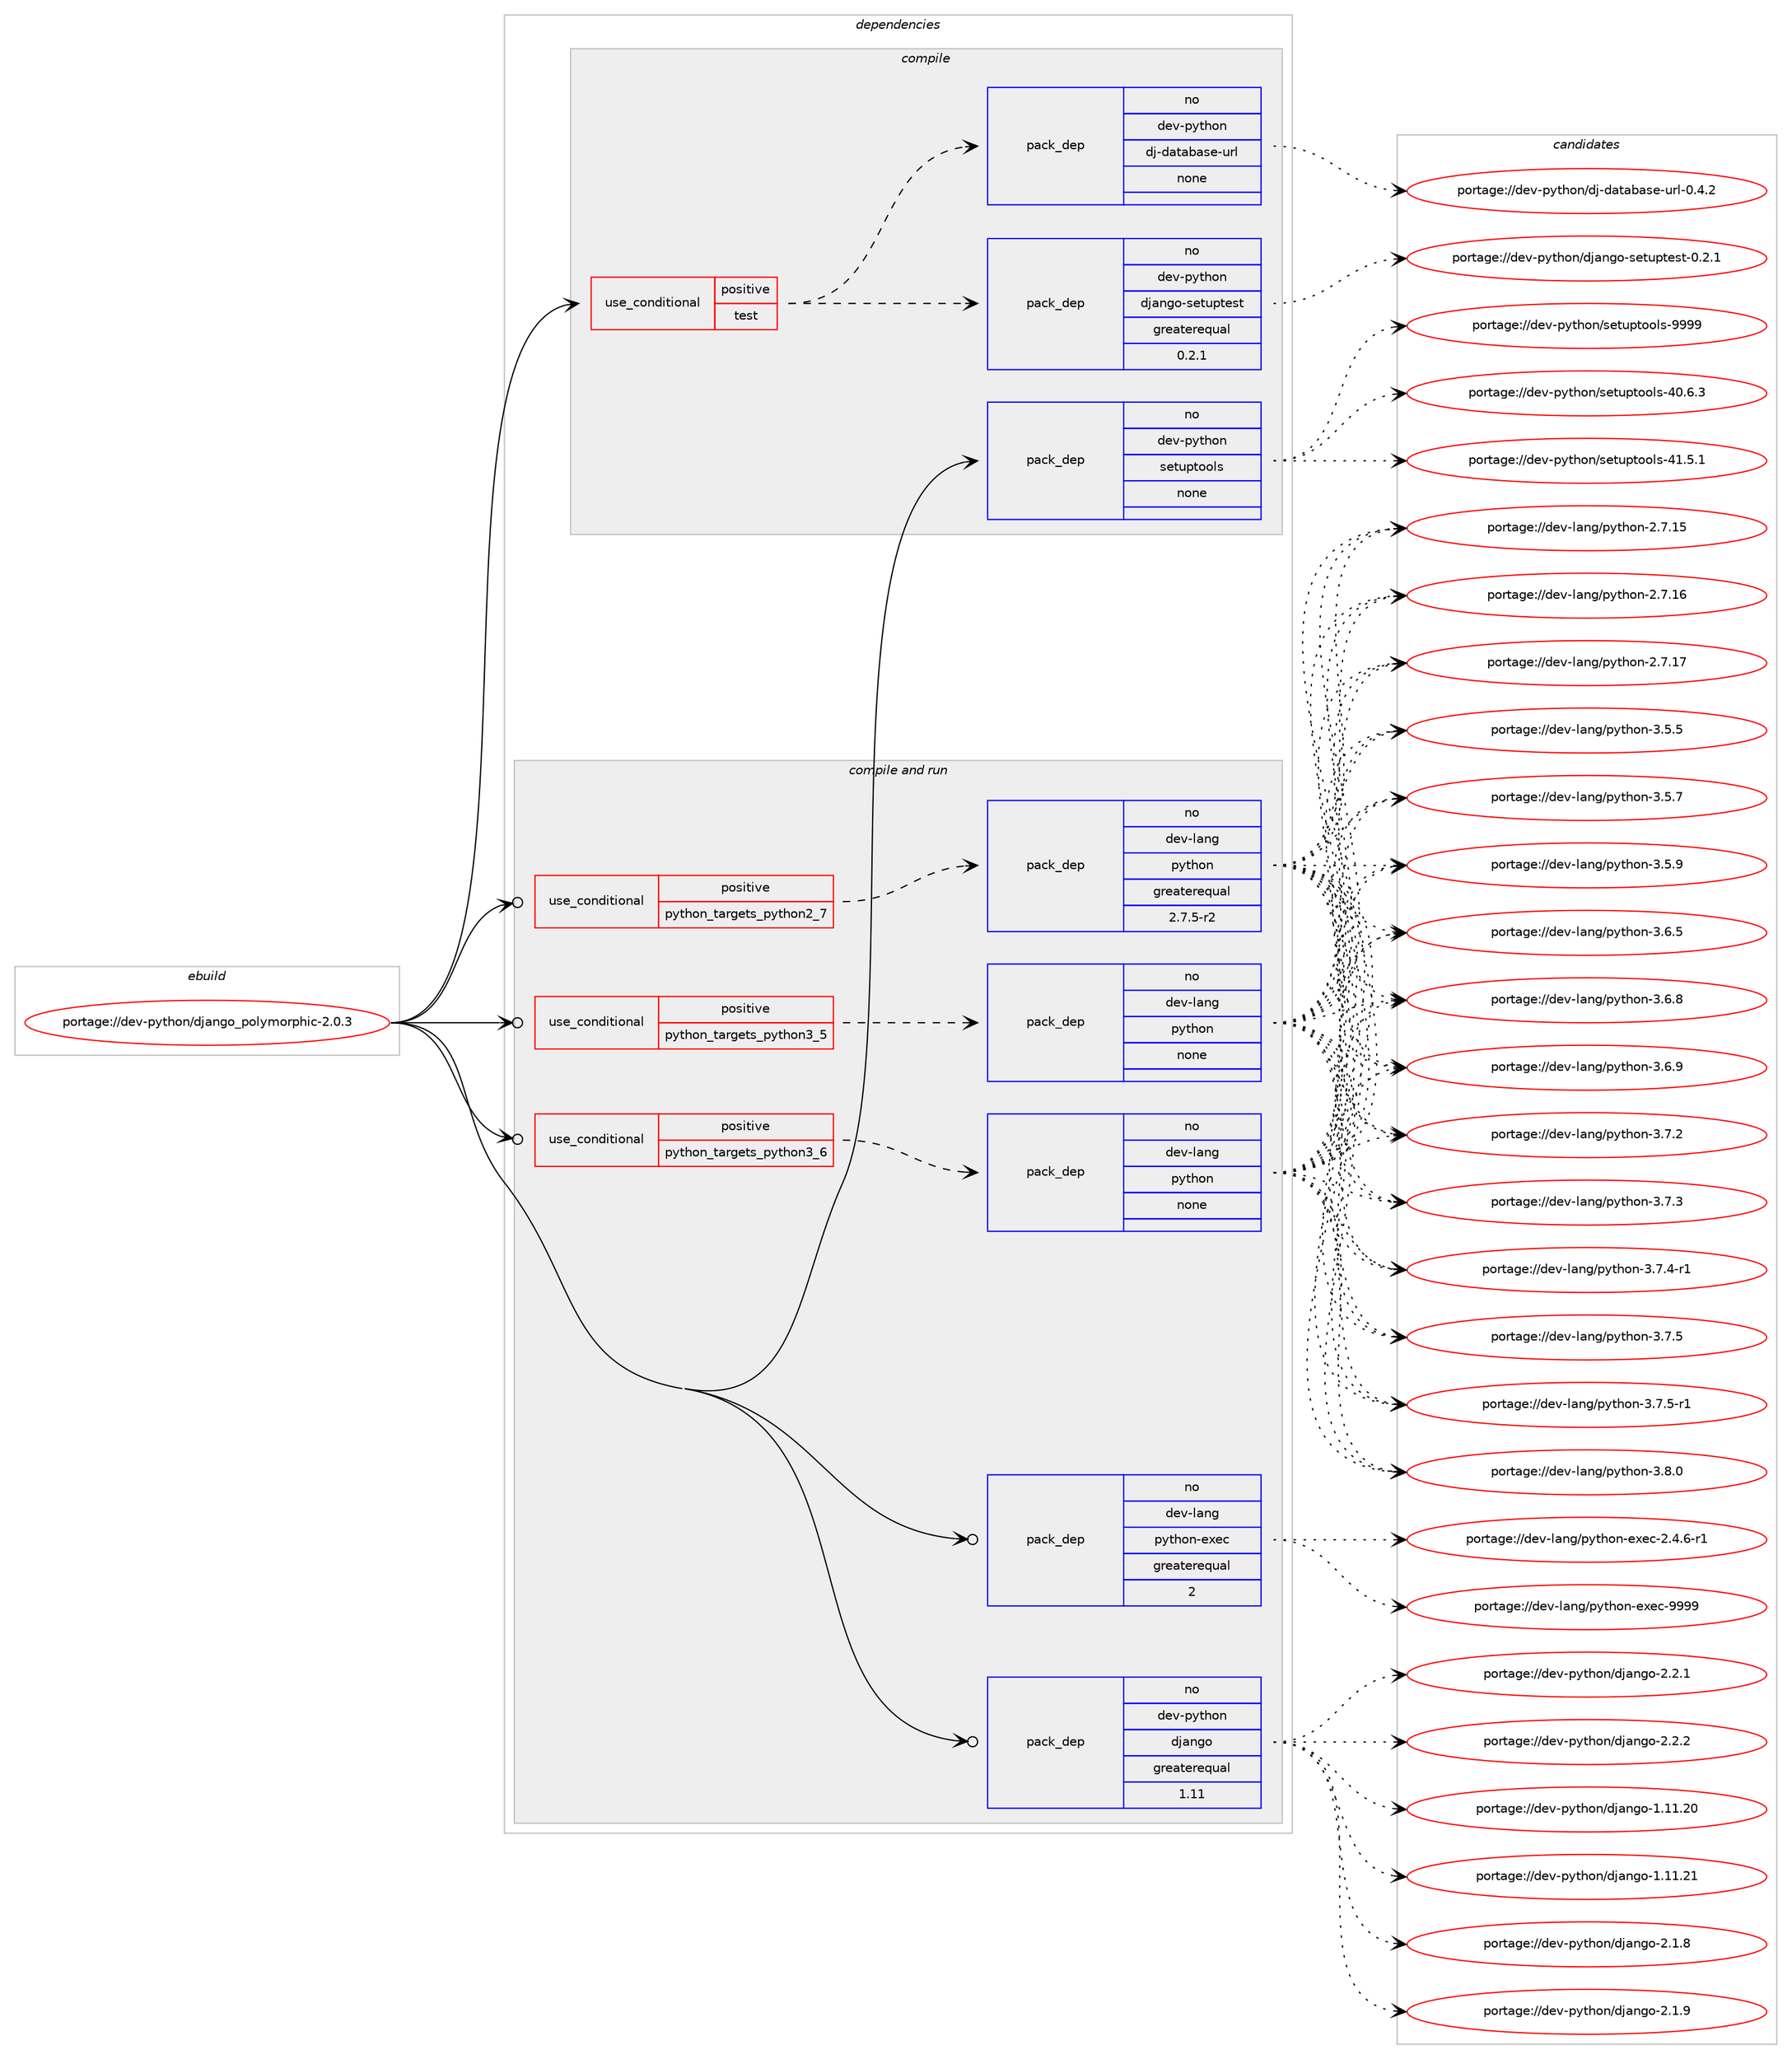 digraph prolog {

# *************
# Graph options
# *************

newrank=true;
concentrate=true;
compound=true;
graph [rankdir=LR,fontname=Helvetica,fontsize=10,ranksep=1.5];#, ranksep=2.5, nodesep=0.2];
edge  [arrowhead=vee];
node  [fontname=Helvetica,fontsize=10];

# **********
# The ebuild
# **********

subgraph cluster_leftcol {
color=gray;
rank=same;
label=<<i>ebuild</i>>;
id [label="portage://dev-python/django_polymorphic-2.0.3", color=red, width=4, href="../dev-python/django_polymorphic-2.0.3.svg"];
}

# ****************
# The dependencies
# ****************

subgraph cluster_midcol {
color=gray;
label=<<i>dependencies</i>>;
subgraph cluster_compile {
fillcolor="#eeeeee";
style=filled;
label=<<i>compile</i>>;
subgraph cond27856 {
dependency136986 [label=<<TABLE BORDER="0" CELLBORDER="1" CELLSPACING="0" CELLPADDING="4"><TR><TD ROWSPAN="3" CELLPADDING="10">use_conditional</TD></TR><TR><TD>positive</TD></TR><TR><TD>test</TD></TR></TABLE>>, shape=none, color=red];
subgraph pack105813 {
dependency136987 [label=<<TABLE BORDER="0" CELLBORDER="1" CELLSPACING="0" CELLPADDING="4" WIDTH="220"><TR><TD ROWSPAN="6" CELLPADDING="30">pack_dep</TD></TR><TR><TD WIDTH="110">no</TD></TR><TR><TD>dev-python</TD></TR><TR><TD>django-setuptest</TD></TR><TR><TD>greaterequal</TD></TR><TR><TD>0.2.1</TD></TR></TABLE>>, shape=none, color=blue];
}
dependency136986:e -> dependency136987:w [weight=20,style="dashed",arrowhead="vee"];
subgraph pack105814 {
dependency136988 [label=<<TABLE BORDER="0" CELLBORDER="1" CELLSPACING="0" CELLPADDING="4" WIDTH="220"><TR><TD ROWSPAN="6" CELLPADDING="30">pack_dep</TD></TR><TR><TD WIDTH="110">no</TD></TR><TR><TD>dev-python</TD></TR><TR><TD>dj-database-url</TD></TR><TR><TD>none</TD></TR><TR><TD></TD></TR></TABLE>>, shape=none, color=blue];
}
dependency136986:e -> dependency136988:w [weight=20,style="dashed",arrowhead="vee"];
}
id:e -> dependency136986:w [weight=20,style="solid",arrowhead="vee"];
subgraph pack105815 {
dependency136989 [label=<<TABLE BORDER="0" CELLBORDER="1" CELLSPACING="0" CELLPADDING="4" WIDTH="220"><TR><TD ROWSPAN="6" CELLPADDING="30">pack_dep</TD></TR><TR><TD WIDTH="110">no</TD></TR><TR><TD>dev-python</TD></TR><TR><TD>setuptools</TD></TR><TR><TD>none</TD></TR><TR><TD></TD></TR></TABLE>>, shape=none, color=blue];
}
id:e -> dependency136989:w [weight=20,style="solid",arrowhead="vee"];
}
subgraph cluster_compileandrun {
fillcolor="#eeeeee";
style=filled;
label=<<i>compile and run</i>>;
subgraph cond27857 {
dependency136990 [label=<<TABLE BORDER="0" CELLBORDER="1" CELLSPACING="0" CELLPADDING="4"><TR><TD ROWSPAN="3" CELLPADDING="10">use_conditional</TD></TR><TR><TD>positive</TD></TR><TR><TD>python_targets_python2_7</TD></TR></TABLE>>, shape=none, color=red];
subgraph pack105816 {
dependency136991 [label=<<TABLE BORDER="0" CELLBORDER="1" CELLSPACING="0" CELLPADDING="4" WIDTH="220"><TR><TD ROWSPAN="6" CELLPADDING="30">pack_dep</TD></TR><TR><TD WIDTH="110">no</TD></TR><TR><TD>dev-lang</TD></TR><TR><TD>python</TD></TR><TR><TD>greaterequal</TD></TR><TR><TD>2.7.5-r2</TD></TR></TABLE>>, shape=none, color=blue];
}
dependency136990:e -> dependency136991:w [weight=20,style="dashed",arrowhead="vee"];
}
id:e -> dependency136990:w [weight=20,style="solid",arrowhead="odotvee"];
subgraph cond27858 {
dependency136992 [label=<<TABLE BORDER="0" CELLBORDER="1" CELLSPACING="0" CELLPADDING="4"><TR><TD ROWSPAN="3" CELLPADDING="10">use_conditional</TD></TR><TR><TD>positive</TD></TR><TR><TD>python_targets_python3_5</TD></TR></TABLE>>, shape=none, color=red];
subgraph pack105817 {
dependency136993 [label=<<TABLE BORDER="0" CELLBORDER="1" CELLSPACING="0" CELLPADDING="4" WIDTH="220"><TR><TD ROWSPAN="6" CELLPADDING="30">pack_dep</TD></TR><TR><TD WIDTH="110">no</TD></TR><TR><TD>dev-lang</TD></TR><TR><TD>python</TD></TR><TR><TD>none</TD></TR><TR><TD></TD></TR></TABLE>>, shape=none, color=blue];
}
dependency136992:e -> dependency136993:w [weight=20,style="dashed",arrowhead="vee"];
}
id:e -> dependency136992:w [weight=20,style="solid",arrowhead="odotvee"];
subgraph cond27859 {
dependency136994 [label=<<TABLE BORDER="0" CELLBORDER="1" CELLSPACING="0" CELLPADDING="4"><TR><TD ROWSPAN="3" CELLPADDING="10">use_conditional</TD></TR><TR><TD>positive</TD></TR><TR><TD>python_targets_python3_6</TD></TR></TABLE>>, shape=none, color=red];
subgraph pack105818 {
dependency136995 [label=<<TABLE BORDER="0" CELLBORDER="1" CELLSPACING="0" CELLPADDING="4" WIDTH="220"><TR><TD ROWSPAN="6" CELLPADDING="30">pack_dep</TD></TR><TR><TD WIDTH="110">no</TD></TR><TR><TD>dev-lang</TD></TR><TR><TD>python</TD></TR><TR><TD>none</TD></TR><TR><TD></TD></TR></TABLE>>, shape=none, color=blue];
}
dependency136994:e -> dependency136995:w [weight=20,style="dashed",arrowhead="vee"];
}
id:e -> dependency136994:w [weight=20,style="solid",arrowhead="odotvee"];
subgraph pack105819 {
dependency136996 [label=<<TABLE BORDER="0" CELLBORDER="1" CELLSPACING="0" CELLPADDING="4" WIDTH="220"><TR><TD ROWSPAN="6" CELLPADDING="30">pack_dep</TD></TR><TR><TD WIDTH="110">no</TD></TR><TR><TD>dev-lang</TD></TR><TR><TD>python-exec</TD></TR><TR><TD>greaterequal</TD></TR><TR><TD>2</TD></TR></TABLE>>, shape=none, color=blue];
}
id:e -> dependency136996:w [weight=20,style="solid",arrowhead="odotvee"];
subgraph pack105820 {
dependency136997 [label=<<TABLE BORDER="0" CELLBORDER="1" CELLSPACING="0" CELLPADDING="4" WIDTH="220"><TR><TD ROWSPAN="6" CELLPADDING="30">pack_dep</TD></TR><TR><TD WIDTH="110">no</TD></TR><TR><TD>dev-python</TD></TR><TR><TD>django</TD></TR><TR><TD>greaterequal</TD></TR><TR><TD>1.11</TD></TR></TABLE>>, shape=none, color=blue];
}
id:e -> dependency136997:w [weight=20,style="solid",arrowhead="odotvee"];
}
subgraph cluster_run {
fillcolor="#eeeeee";
style=filled;
label=<<i>run</i>>;
}
}

# **************
# The candidates
# **************

subgraph cluster_choices {
rank=same;
color=gray;
label=<<i>candidates</i>>;

subgraph choice105813 {
color=black;
nodesep=1;
choiceportage10010111845112121116104111110471001069711010311145115101116117112116101115116454846504649 [label="portage://dev-python/django-setuptest-0.2.1", color=red, width=4,href="../dev-python/django-setuptest-0.2.1.svg"];
dependency136987:e -> choiceportage10010111845112121116104111110471001069711010311145115101116117112116101115116454846504649:w [style=dotted,weight="100"];
}
subgraph choice105814 {
color=black;
nodesep=1;
choiceportage1001011184511212111610411111047100106451009711697989711510145117114108454846524650 [label="portage://dev-python/dj-database-url-0.4.2", color=red, width=4,href="../dev-python/dj-database-url-0.4.2.svg"];
dependency136988:e -> choiceportage1001011184511212111610411111047100106451009711697989711510145117114108454846524650:w [style=dotted,weight="100"];
}
subgraph choice105815 {
color=black;
nodesep=1;
choiceportage100101118451121211161041111104711510111611711211611111110811545524846544651 [label="portage://dev-python/setuptools-40.6.3", color=red, width=4,href="../dev-python/setuptools-40.6.3.svg"];
choiceportage100101118451121211161041111104711510111611711211611111110811545524946534649 [label="portage://dev-python/setuptools-41.5.1", color=red, width=4,href="../dev-python/setuptools-41.5.1.svg"];
choiceportage10010111845112121116104111110471151011161171121161111111081154557575757 [label="portage://dev-python/setuptools-9999", color=red, width=4,href="../dev-python/setuptools-9999.svg"];
dependency136989:e -> choiceportage100101118451121211161041111104711510111611711211611111110811545524846544651:w [style=dotted,weight="100"];
dependency136989:e -> choiceportage100101118451121211161041111104711510111611711211611111110811545524946534649:w [style=dotted,weight="100"];
dependency136989:e -> choiceportage10010111845112121116104111110471151011161171121161111111081154557575757:w [style=dotted,weight="100"];
}
subgraph choice105816 {
color=black;
nodesep=1;
choiceportage10010111845108971101034711212111610411111045504655464953 [label="portage://dev-lang/python-2.7.15", color=red, width=4,href="../dev-lang/python-2.7.15.svg"];
choiceportage10010111845108971101034711212111610411111045504655464954 [label="portage://dev-lang/python-2.7.16", color=red, width=4,href="../dev-lang/python-2.7.16.svg"];
choiceportage10010111845108971101034711212111610411111045504655464955 [label="portage://dev-lang/python-2.7.17", color=red, width=4,href="../dev-lang/python-2.7.17.svg"];
choiceportage100101118451089711010347112121116104111110455146534653 [label="portage://dev-lang/python-3.5.5", color=red, width=4,href="../dev-lang/python-3.5.5.svg"];
choiceportage100101118451089711010347112121116104111110455146534655 [label="portage://dev-lang/python-3.5.7", color=red, width=4,href="../dev-lang/python-3.5.7.svg"];
choiceportage100101118451089711010347112121116104111110455146534657 [label="portage://dev-lang/python-3.5.9", color=red, width=4,href="../dev-lang/python-3.5.9.svg"];
choiceportage100101118451089711010347112121116104111110455146544653 [label="portage://dev-lang/python-3.6.5", color=red, width=4,href="../dev-lang/python-3.6.5.svg"];
choiceportage100101118451089711010347112121116104111110455146544656 [label="portage://dev-lang/python-3.6.8", color=red, width=4,href="../dev-lang/python-3.6.8.svg"];
choiceportage100101118451089711010347112121116104111110455146544657 [label="portage://dev-lang/python-3.6.9", color=red, width=4,href="../dev-lang/python-3.6.9.svg"];
choiceportage100101118451089711010347112121116104111110455146554650 [label="portage://dev-lang/python-3.7.2", color=red, width=4,href="../dev-lang/python-3.7.2.svg"];
choiceportage100101118451089711010347112121116104111110455146554651 [label="portage://dev-lang/python-3.7.3", color=red, width=4,href="../dev-lang/python-3.7.3.svg"];
choiceportage1001011184510897110103471121211161041111104551465546524511449 [label="portage://dev-lang/python-3.7.4-r1", color=red, width=4,href="../dev-lang/python-3.7.4-r1.svg"];
choiceportage100101118451089711010347112121116104111110455146554653 [label="portage://dev-lang/python-3.7.5", color=red, width=4,href="../dev-lang/python-3.7.5.svg"];
choiceportage1001011184510897110103471121211161041111104551465546534511449 [label="portage://dev-lang/python-3.7.5-r1", color=red, width=4,href="../dev-lang/python-3.7.5-r1.svg"];
choiceportage100101118451089711010347112121116104111110455146564648 [label="portage://dev-lang/python-3.8.0", color=red, width=4,href="../dev-lang/python-3.8.0.svg"];
dependency136991:e -> choiceportage10010111845108971101034711212111610411111045504655464953:w [style=dotted,weight="100"];
dependency136991:e -> choiceportage10010111845108971101034711212111610411111045504655464954:w [style=dotted,weight="100"];
dependency136991:e -> choiceportage10010111845108971101034711212111610411111045504655464955:w [style=dotted,weight="100"];
dependency136991:e -> choiceportage100101118451089711010347112121116104111110455146534653:w [style=dotted,weight="100"];
dependency136991:e -> choiceportage100101118451089711010347112121116104111110455146534655:w [style=dotted,weight="100"];
dependency136991:e -> choiceportage100101118451089711010347112121116104111110455146534657:w [style=dotted,weight="100"];
dependency136991:e -> choiceportage100101118451089711010347112121116104111110455146544653:w [style=dotted,weight="100"];
dependency136991:e -> choiceportage100101118451089711010347112121116104111110455146544656:w [style=dotted,weight="100"];
dependency136991:e -> choiceportage100101118451089711010347112121116104111110455146544657:w [style=dotted,weight="100"];
dependency136991:e -> choiceportage100101118451089711010347112121116104111110455146554650:w [style=dotted,weight="100"];
dependency136991:e -> choiceportage100101118451089711010347112121116104111110455146554651:w [style=dotted,weight="100"];
dependency136991:e -> choiceportage1001011184510897110103471121211161041111104551465546524511449:w [style=dotted,weight="100"];
dependency136991:e -> choiceportage100101118451089711010347112121116104111110455146554653:w [style=dotted,weight="100"];
dependency136991:e -> choiceportage1001011184510897110103471121211161041111104551465546534511449:w [style=dotted,weight="100"];
dependency136991:e -> choiceportage100101118451089711010347112121116104111110455146564648:w [style=dotted,weight="100"];
}
subgraph choice105817 {
color=black;
nodesep=1;
choiceportage10010111845108971101034711212111610411111045504655464953 [label="portage://dev-lang/python-2.7.15", color=red, width=4,href="../dev-lang/python-2.7.15.svg"];
choiceportage10010111845108971101034711212111610411111045504655464954 [label="portage://dev-lang/python-2.7.16", color=red, width=4,href="../dev-lang/python-2.7.16.svg"];
choiceportage10010111845108971101034711212111610411111045504655464955 [label="portage://dev-lang/python-2.7.17", color=red, width=4,href="../dev-lang/python-2.7.17.svg"];
choiceportage100101118451089711010347112121116104111110455146534653 [label="portage://dev-lang/python-3.5.5", color=red, width=4,href="../dev-lang/python-3.5.5.svg"];
choiceportage100101118451089711010347112121116104111110455146534655 [label="portage://dev-lang/python-3.5.7", color=red, width=4,href="../dev-lang/python-3.5.7.svg"];
choiceportage100101118451089711010347112121116104111110455146534657 [label="portage://dev-lang/python-3.5.9", color=red, width=4,href="../dev-lang/python-3.5.9.svg"];
choiceportage100101118451089711010347112121116104111110455146544653 [label="portage://dev-lang/python-3.6.5", color=red, width=4,href="../dev-lang/python-3.6.5.svg"];
choiceportage100101118451089711010347112121116104111110455146544656 [label="portage://dev-lang/python-3.6.8", color=red, width=4,href="../dev-lang/python-3.6.8.svg"];
choiceportage100101118451089711010347112121116104111110455146544657 [label="portage://dev-lang/python-3.6.9", color=red, width=4,href="../dev-lang/python-3.6.9.svg"];
choiceportage100101118451089711010347112121116104111110455146554650 [label="portage://dev-lang/python-3.7.2", color=red, width=4,href="../dev-lang/python-3.7.2.svg"];
choiceportage100101118451089711010347112121116104111110455146554651 [label="portage://dev-lang/python-3.7.3", color=red, width=4,href="../dev-lang/python-3.7.3.svg"];
choiceportage1001011184510897110103471121211161041111104551465546524511449 [label="portage://dev-lang/python-3.7.4-r1", color=red, width=4,href="../dev-lang/python-3.7.4-r1.svg"];
choiceportage100101118451089711010347112121116104111110455146554653 [label="portage://dev-lang/python-3.7.5", color=red, width=4,href="../dev-lang/python-3.7.5.svg"];
choiceportage1001011184510897110103471121211161041111104551465546534511449 [label="portage://dev-lang/python-3.7.5-r1", color=red, width=4,href="../dev-lang/python-3.7.5-r1.svg"];
choiceportage100101118451089711010347112121116104111110455146564648 [label="portage://dev-lang/python-3.8.0", color=red, width=4,href="../dev-lang/python-3.8.0.svg"];
dependency136993:e -> choiceportage10010111845108971101034711212111610411111045504655464953:w [style=dotted,weight="100"];
dependency136993:e -> choiceportage10010111845108971101034711212111610411111045504655464954:w [style=dotted,weight="100"];
dependency136993:e -> choiceportage10010111845108971101034711212111610411111045504655464955:w [style=dotted,weight="100"];
dependency136993:e -> choiceportage100101118451089711010347112121116104111110455146534653:w [style=dotted,weight="100"];
dependency136993:e -> choiceportage100101118451089711010347112121116104111110455146534655:w [style=dotted,weight="100"];
dependency136993:e -> choiceportage100101118451089711010347112121116104111110455146534657:w [style=dotted,weight="100"];
dependency136993:e -> choiceportage100101118451089711010347112121116104111110455146544653:w [style=dotted,weight="100"];
dependency136993:e -> choiceportage100101118451089711010347112121116104111110455146544656:w [style=dotted,weight="100"];
dependency136993:e -> choiceportage100101118451089711010347112121116104111110455146544657:w [style=dotted,weight="100"];
dependency136993:e -> choiceportage100101118451089711010347112121116104111110455146554650:w [style=dotted,weight="100"];
dependency136993:e -> choiceportage100101118451089711010347112121116104111110455146554651:w [style=dotted,weight="100"];
dependency136993:e -> choiceportage1001011184510897110103471121211161041111104551465546524511449:w [style=dotted,weight="100"];
dependency136993:e -> choiceportage100101118451089711010347112121116104111110455146554653:w [style=dotted,weight="100"];
dependency136993:e -> choiceportage1001011184510897110103471121211161041111104551465546534511449:w [style=dotted,weight="100"];
dependency136993:e -> choiceportage100101118451089711010347112121116104111110455146564648:w [style=dotted,weight="100"];
}
subgraph choice105818 {
color=black;
nodesep=1;
choiceportage10010111845108971101034711212111610411111045504655464953 [label="portage://dev-lang/python-2.7.15", color=red, width=4,href="../dev-lang/python-2.7.15.svg"];
choiceportage10010111845108971101034711212111610411111045504655464954 [label="portage://dev-lang/python-2.7.16", color=red, width=4,href="../dev-lang/python-2.7.16.svg"];
choiceportage10010111845108971101034711212111610411111045504655464955 [label="portage://dev-lang/python-2.7.17", color=red, width=4,href="../dev-lang/python-2.7.17.svg"];
choiceportage100101118451089711010347112121116104111110455146534653 [label="portage://dev-lang/python-3.5.5", color=red, width=4,href="../dev-lang/python-3.5.5.svg"];
choiceportage100101118451089711010347112121116104111110455146534655 [label="portage://dev-lang/python-3.5.7", color=red, width=4,href="../dev-lang/python-3.5.7.svg"];
choiceportage100101118451089711010347112121116104111110455146534657 [label="portage://dev-lang/python-3.5.9", color=red, width=4,href="../dev-lang/python-3.5.9.svg"];
choiceportage100101118451089711010347112121116104111110455146544653 [label="portage://dev-lang/python-3.6.5", color=red, width=4,href="../dev-lang/python-3.6.5.svg"];
choiceportage100101118451089711010347112121116104111110455146544656 [label="portage://dev-lang/python-3.6.8", color=red, width=4,href="../dev-lang/python-3.6.8.svg"];
choiceportage100101118451089711010347112121116104111110455146544657 [label="portage://dev-lang/python-3.6.9", color=red, width=4,href="../dev-lang/python-3.6.9.svg"];
choiceportage100101118451089711010347112121116104111110455146554650 [label="portage://dev-lang/python-3.7.2", color=red, width=4,href="../dev-lang/python-3.7.2.svg"];
choiceportage100101118451089711010347112121116104111110455146554651 [label="portage://dev-lang/python-3.7.3", color=red, width=4,href="../dev-lang/python-3.7.3.svg"];
choiceportage1001011184510897110103471121211161041111104551465546524511449 [label="portage://dev-lang/python-3.7.4-r1", color=red, width=4,href="../dev-lang/python-3.7.4-r1.svg"];
choiceportage100101118451089711010347112121116104111110455146554653 [label="portage://dev-lang/python-3.7.5", color=red, width=4,href="../dev-lang/python-3.7.5.svg"];
choiceportage1001011184510897110103471121211161041111104551465546534511449 [label="portage://dev-lang/python-3.7.5-r1", color=red, width=4,href="../dev-lang/python-3.7.5-r1.svg"];
choiceportage100101118451089711010347112121116104111110455146564648 [label="portage://dev-lang/python-3.8.0", color=red, width=4,href="../dev-lang/python-3.8.0.svg"];
dependency136995:e -> choiceportage10010111845108971101034711212111610411111045504655464953:w [style=dotted,weight="100"];
dependency136995:e -> choiceportage10010111845108971101034711212111610411111045504655464954:w [style=dotted,weight="100"];
dependency136995:e -> choiceportage10010111845108971101034711212111610411111045504655464955:w [style=dotted,weight="100"];
dependency136995:e -> choiceportage100101118451089711010347112121116104111110455146534653:w [style=dotted,weight="100"];
dependency136995:e -> choiceportage100101118451089711010347112121116104111110455146534655:w [style=dotted,weight="100"];
dependency136995:e -> choiceportage100101118451089711010347112121116104111110455146534657:w [style=dotted,weight="100"];
dependency136995:e -> choiceportage100101118451089711010347112121116104111110455146544653:w [style=dotted,weight="100"];
dependency136995:e -> choiceportage100101118451089711010347112121116104111110455146544656:w [style=dotted,weight="100"];
dependency136995:e -> choiceportage100101118451089711010347112121116104111110455146544657:w [style=dotted,weight="100"];
dependency136995:e -> choiceportage100101118451089711010347112121116104111110455146554650:w [style=dotted,weight="100"];
dependency136995:e -> choiceportage100101118451089711010347112121116104111110455146554651:w [style=dotted,weight="100"];
dependency136995:e -> choiceportage1001011184510897110103471121211161041111104551465546524511449:w [style=dotted,weight="100"];
dependency136995:e -> choiceportage100101118451089711010347112121116104111110455146554653:w [style=dotted,weight="100"];
dependency136995:e -> choiceportage1001011184510897110103471121211161041111104551465546534511449:w [style=dotted,weight="100"];
dependency136995:e -> choiceportage100101118451089711010347112121116104111110455146564648:w [style=dotted,weight="100"];
}
subgraph choice105819 {
color=black;
nodesep=1;
choiceportage10010111845108971101034711212111610411111045101120101994550465246544511449 [label="portage://dev-lang/python-exec-2.4.6-r1", color=red, width=4,href="../dev-lang/python-exec-2.4.6-r1.svg"];
choiceportage10010111845108971101034711212111610411111045101120101994557575757 [label="portage://dev-lang/python-exec-9999", color=red, width=4,href="../dev-lang/python-exec-9999.svg"];
dependency136996:e -> choiceportage10010111845108971101034711212111610411111045101120101994550465246544511449:w [style=dotted,weight="100"];
dependency136996:e -> choiceportage10010111845108971101034711212111610411111045101120101994557575757:w [style=dotted,weight="100"];
}
subgraph choice105820 {
color=black;
nodesep=1;
choiceportage1001011184511212111610411111047100106971101031114549464949465048 [label="portage://dev-python/django-1.11.20", color=red, width=4,href="../dev-python/django-1.11.20.svg"];
choiceportage1001011184511212111610411111047100106971101031114549464949465049 [label="portage://dev-python/django-1.11.21", color=red, width=4,href="../dev-python/django-1.11.21.svg"];
choiceportage100101118451121211161041111104710010697110103111455046494656 [label="portage://dev-python/django-2.1.8", color=red, width=4,href="../dev-python/django-2.1.8.svg"];
choiceportage100101118451121211161041111104710010697110103111455046494657 [label="portage://dev-python/django-2.1.9", color=red, width=4,href="../dev-python/django-2.1.9.svg"];
choiceportage100101118451121211161041111104710010697110103111455046504649 [label="portage://dev-python/django-2.2.1", color=red, width=4,href="../dev-python/django-2.2.1.svg"];
choiceportage100101118451121211161041111104710010697110103111455046504650 [label="portage://dev-python/django-2.2.2", color=red, width=4,href="../dev-python/django-2.2.2.svg"];
dependency136997:e -> choiceportage1001011184511212111610411111047100106971101031114549464949465048:w [style=dotted,weight="100"];
dependency136997:e -> choiceportage1001011184511212111610411111047100106971101031114549464949465049:w [style=dotted,weight="100"];
dependency136997:e -> choiceportage100101118451121211161041111104710010697110103111455046494656:w [style=dotted,weight="100"];
dependency136997:e -> choiceportage100101118451121211161041111104710010697110103111455046494657:w [style=dotted,weight="100"];
dependency136997:e -> choiceportage100101118451121211161041111104710010697110103111455046504649:w [style=dotted,weight="100"];
dependency136997:e -> choiceportage100101118451121211161041111104710010697110103111455046504650:w [style=dotted,weight="100"];
}
}

}
